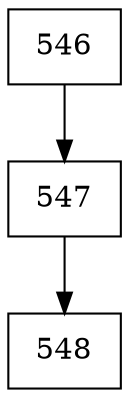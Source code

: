 digraph G {
  node [shape=record];
  node0 [label="{546}"];
  node0 -> node1;
  node1 [label="{547}"];
  node1 -> node2;
  node2 [label="{548}"];
}
